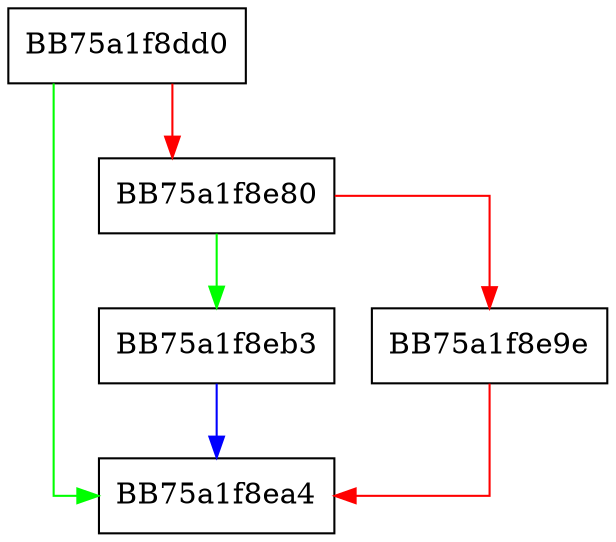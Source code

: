 digraph scan_virtualizer {
  node [shape="box"];
  graph [splines=ortho];
  BB75a1f8dd0 -> BB75a1f8ea4 [color="green"];
  BB75a1f8dd0 -> BB75a1f8e80 [color="red"];
  BB75a1f8e80 -> BB75a1f8eb3 [color="green"];
  BB75a1f8e80 -> BB75a1f8e9e [color="red"];
  BB75a1f8e9e -> BB75a1f8ea4 [color="red"];
  BB75a1f8eb3 -> BB75a1f8ea4 [color="blue"];
}